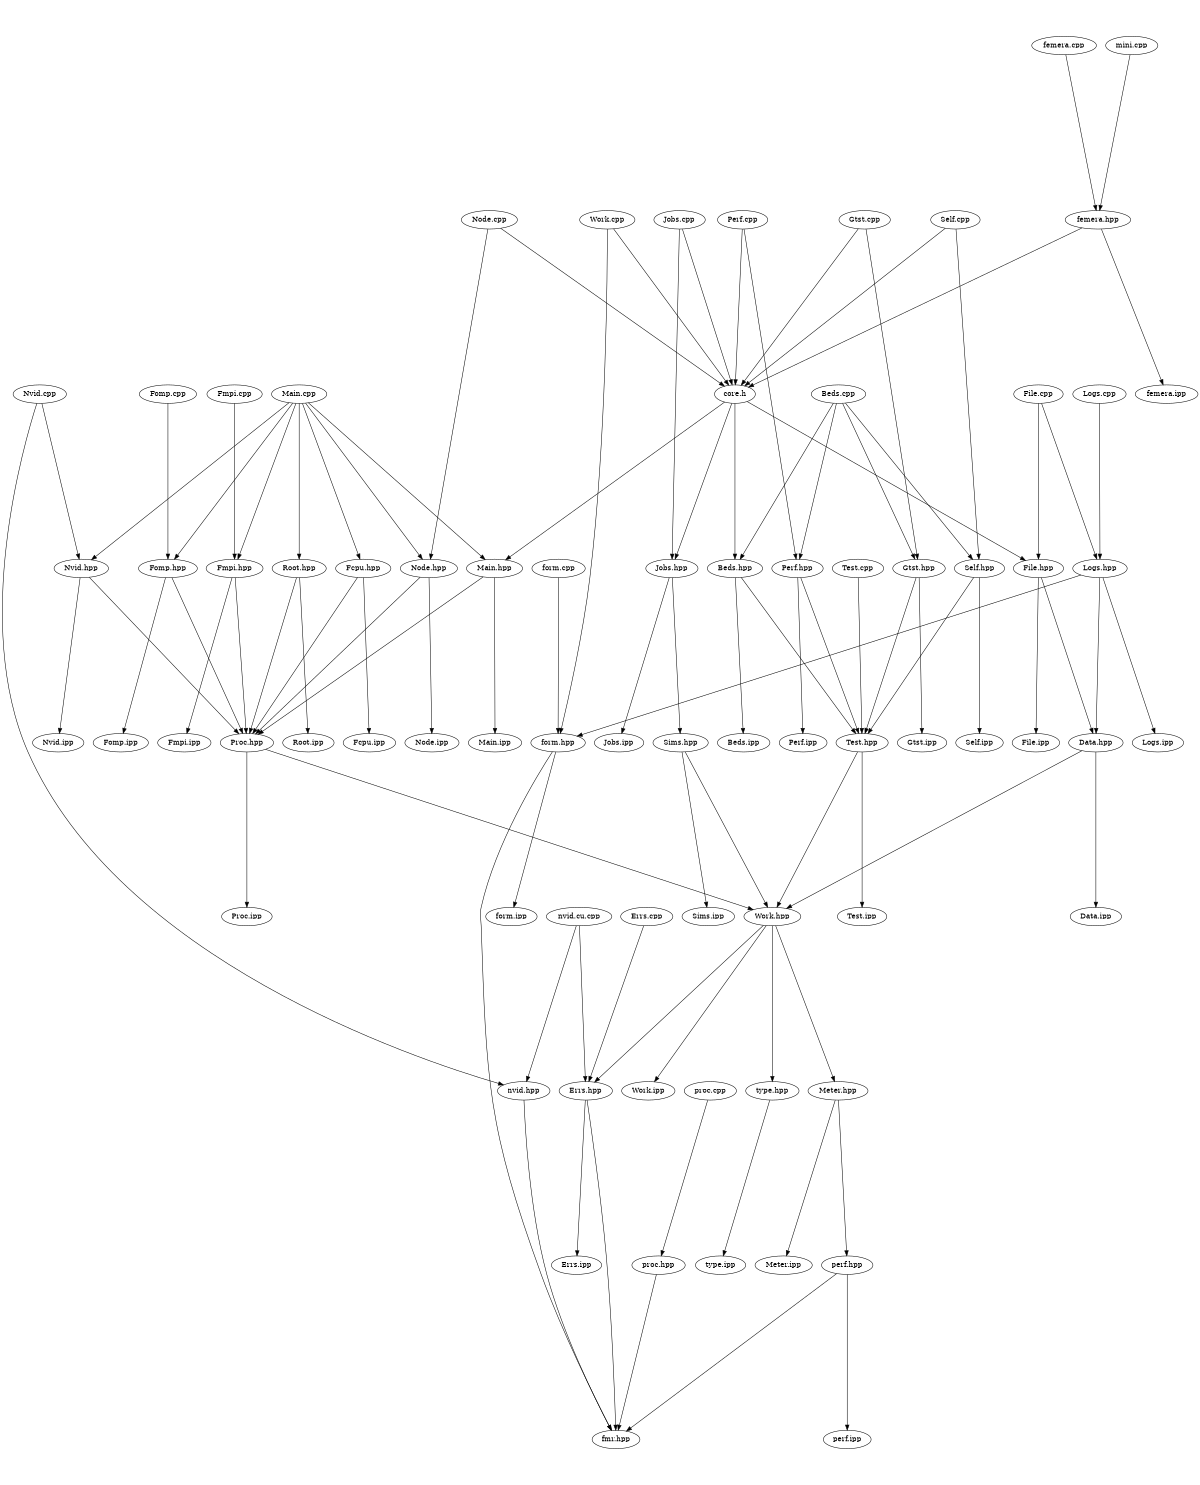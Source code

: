 digraph "source tree" {
    overlap=scale;
    size="8,10";
    ratio="fill";
    fontsize="16";
    fontname="Helvetica";
	clusterrank="local";
	"Perf.cpp" -> "core.h"
	"Gtst.cpp" -> "core.h"
	"Meter.hpp" -> "perf.hpp"
	"Main.cpp" -> "Fomp.hpp"
	"Sims.hpp" -> "Work.hpp"
	"Errs.cpp" -> "Errs.hpp"
	"femera.cpp" -> "femera.hpp"
	"Work.hpp" -> "Errs.hpp"
	"Fmpi.hpp" -> "Fmpi.ipp"
	"Sims.hpp" -> "Sims.ipp"
	"Jobs.hpp" -> "Jobs.ipp"
	"Nvid.hpp" -> "Nvid.ipp"
	"Fomp.cpp" -> "Fomp.hpp"
	"Logs.cpp" -> "Logs.hpp"
	"nvid.cu.cpp" -> "nvid.hpp"
	"proc.hpp" -> "fmr.hpp"
	"Nvid.hpp" -> "Proc.hpp"
	"Root.hpp" -> "Proc.hpp"
	"Main.cpp" -> "Node.hpp"
	"Main.cpp" -> "Main.hpp"
	"Proc.hpp" -> "Proc.ipp"
	"Perf.hpp" -> "Perf.ipp"
	"Perf.hpp" -> "Test.hpp"
	"Beds.cpp" -> "Gtst.hpp"
	"Node.cpp" -> "Node.hpp"
	"Main.cpp" -> "Fmpi.hpp"
	"core.h" -> "Main.hpp"
	"Main.cpp" -> "Fcpu.hpp"
	"Work.cpp" -> "core.h"
	"nvid.hpp" -> "fmr.hpp"
	"perf.hpp" -> "fmr.hpp"
	"Beds.cpp" -> "Perf.hpp"
	"Data.hpp" -> "Data.ipp"
	"Beds.cpp" -> "Self.hpp"
	"Work.hpp" -> "Work.ipp"
	"Fmpi.hpp" -> "Proc.hpp"
	"Test.hpp" -> "Work.hpp"
	"Nvid.cpp" -> "nvid.hpp"
	"Node.hpp" -> "Node.ipp"
	"form.hpp" -> "form.ipp"
	"Gtst.cpp" -> "Gtst.hpp"
	"femera.hpp" -> "femera.ipp"
	"Work.hpp" -> "type.hpp"
	"Fcpu.hpp" -> "Proc.hpp"
	"Fomp.hpp" -> "Proc.hpp"
	"File.hpp" -> "File.ipp"
	"Self.cpp" -> "core.h"
	"Main.cpp" -> "Nvid.hpp"
	"Meter.hpp" -> "Meter.ipp"
	"core.h" -> "File.hpp"
	"Fomp.hpp" -> "Fomp.ipp"
	"Logs.hpp" -> "Data.hpp"
	"Gtst.hpp" -> "Gtst.ipp"
	"type.hpp" -> "type.ipp"
	"Perf.cpp" -> "Perf.hpp"
	"form.cpp" -> "form.hpp"
	"File.cpp" -> "File.hpp"
	"Self.hpp" -> "Test.hpp"
	"perf.hpp" -> "perf.ipp"
	"proc.cpp" -> "proc.hpp"
	"Self.hpp" -> "Self.ipp"
	"Node.cpp" -> "core.h"
	"Fmpi.cpp" -> "Fmpi.hpp"
	"File.cpp" -> "Logs.hpp"
	"core.h" -> "Beds.hpp"
	"Errs.hpp" -> "fmr.hpp"
	"Fcpu.hpp" -> "Fcpu.ipp"
	"core.h" -> "Jobs.hpp"
	"Root.hpp" -> "Root.ipp"
	"Errs.hpp" -> "Errs.ipp"
	"Main.hpp" -> "Main.ipp"
	"Test.cpp" -> "Test.hpp"
	"nvid.cu.cpp" -> "Errs.hpp"
	"Beds.cpp" -> "Beds.hpp"
	"Node.hpp" -> "Proc.hpp"
	"Main.cpp" -> "Root.hpp"
	"Jobs.hpp" -> "Sims.hpp"
	"Jobs.cpp" -> "Jobs.hpp"
	"Logs.hpp" -> "Logs.ipp"
	"Self.cpp" -> "Self.hpp"
	"File.hpp" -> "Data.hpp"
	"mini.cpp" -> "femera.hpp"
	"Work.cpp" -> "form.hpp"
	"Beds.hpp" -> "Test.hpp"
	"Proc.hpp" -> "Work.hpp"
	"form.hpp" -> "fmr.hpp"
	"Gtst.hpp" -> "Test.hpp"
	"Data.hpp" -> "Work.hpp"
	"Nvid.cpp" -> "Nvid.hpp"
	"Beds.hpp" -> "Beds.ipp"
	"femera.hpp" -> "core.h"
	"Jobs.cpp" -> "core.h"
	"Work.hpp" -> "Meter.hpp"
	"Logs.hpp" -> "form.hpp"
	"Main.hpp" -> "Proc.hpp"
	"Test.hpp" -> "Test.ipp"
}
